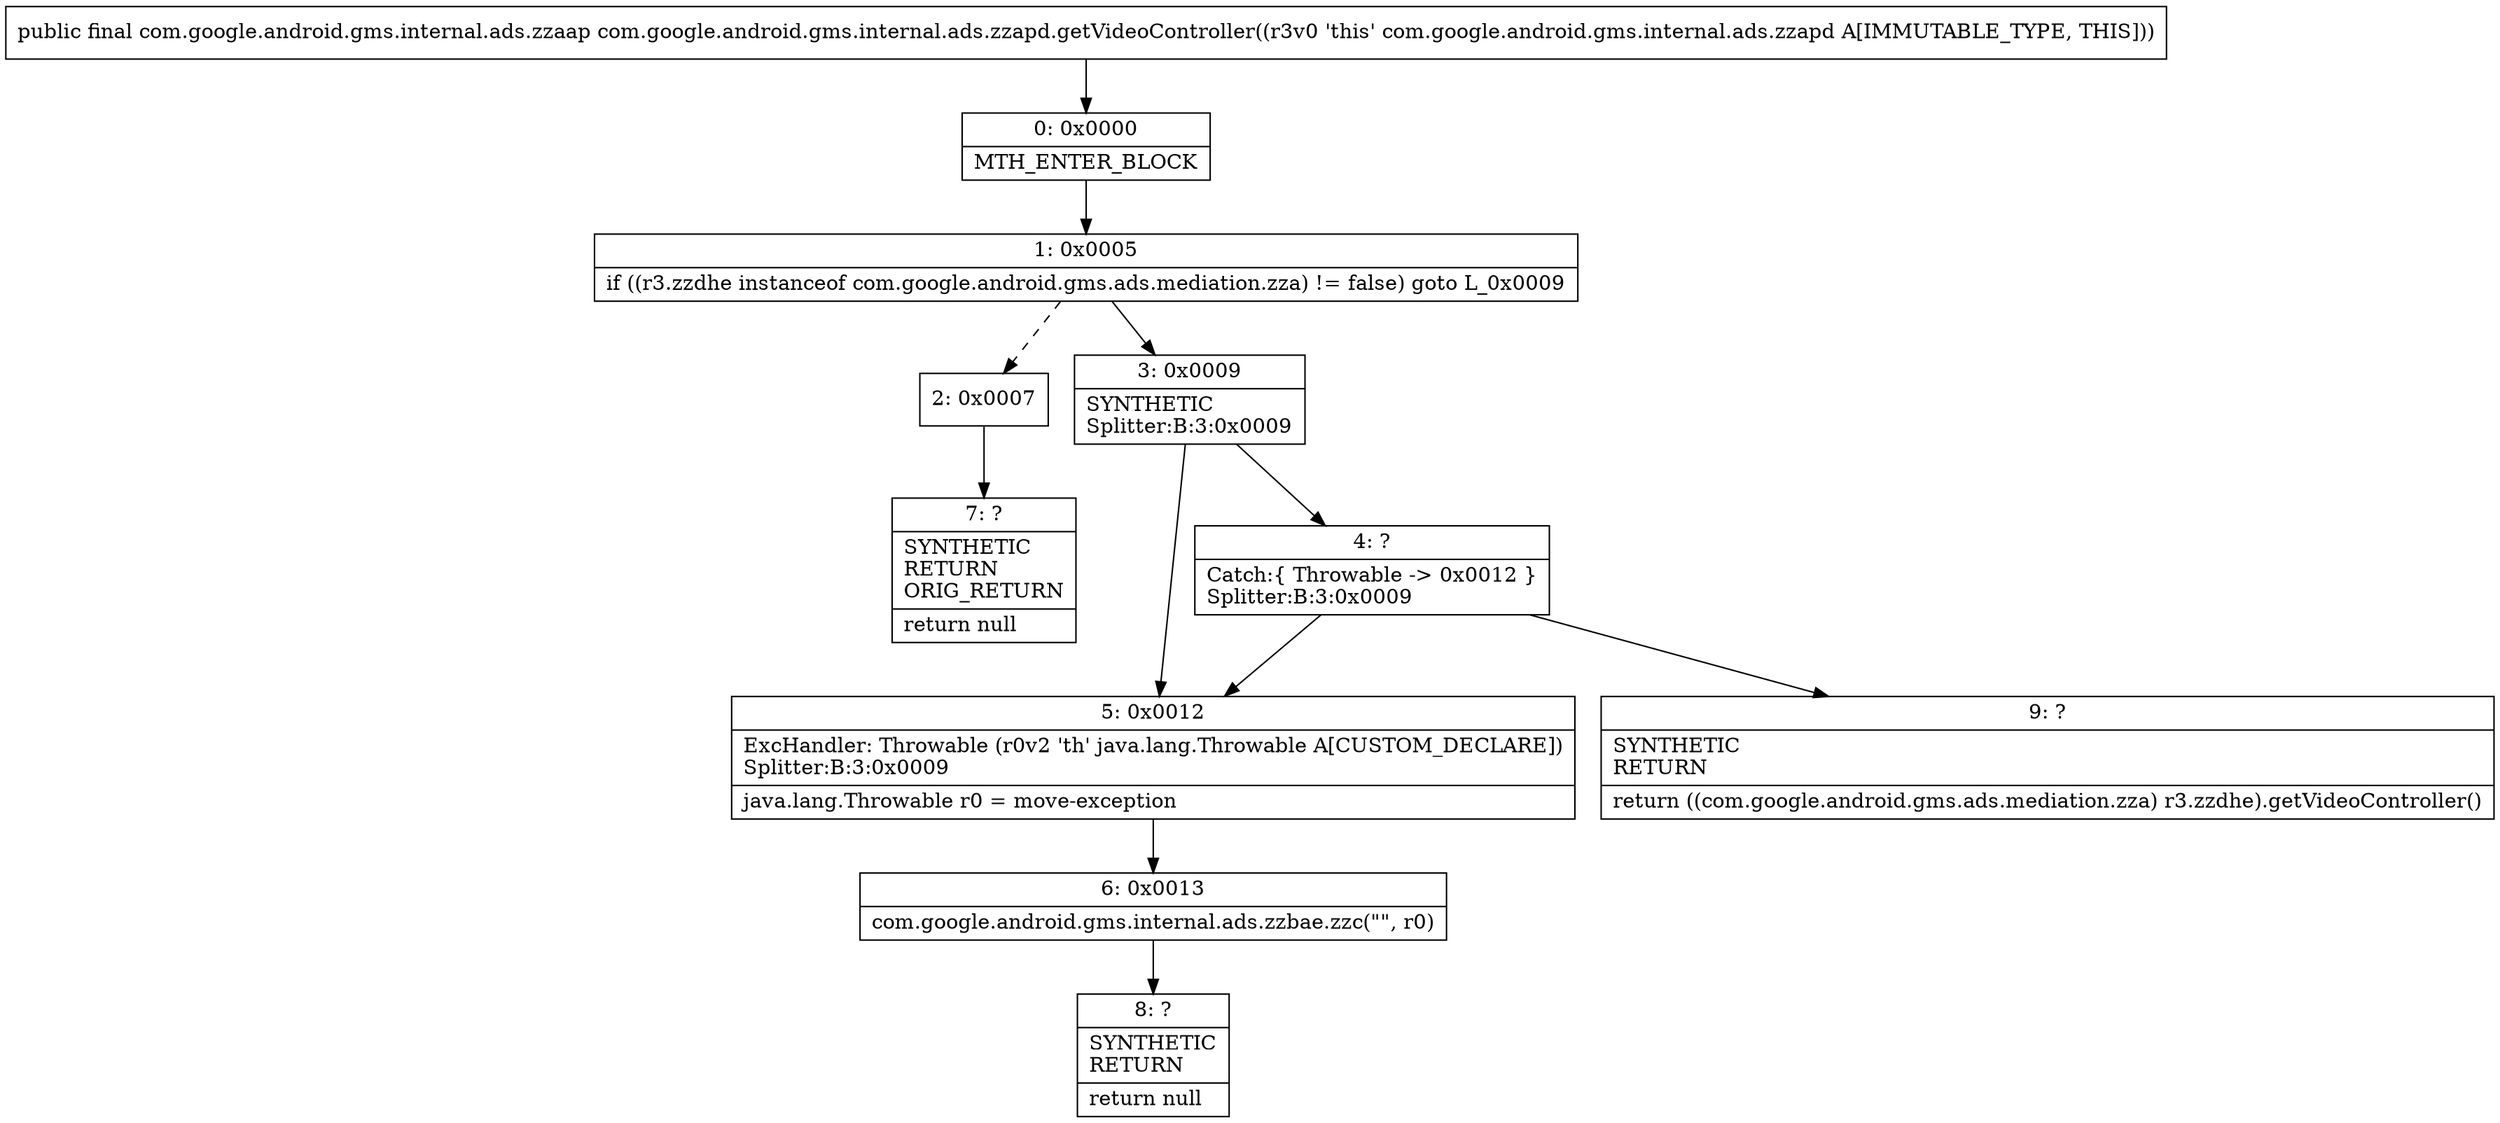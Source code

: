 digraph "CFG forcom.google.android.gms.internal.ads.zzapd.getVideoController()Lcom\/google\/android\/gms\/internal\/ads\/zzaap;" {
Node_0 [shape=record,label="{0\:\ 0x0000|MTH_ENTER_BLOCK\l}"];
Node_1 [shape=record,label="{1\:\ 0x0005|if ((r3.zzdhe instanceof com.google.android.gms.ads.mediation.zza) != false) goto L_0x0009\l}"];
Node_2 [shape=record,label="{2\:\ 0x0007}"];
Node_3 [shape=record,label="{3\:\ 0x0009|SYNTHETIC\lSplitter:B:3:0x0009\l}"];
Node_4 [shape=record,label="{4\:\ ?|Catch:\{ Throwable \-\> 0x0012 \}\lSplitter:B:3:0x0009\l}"];
Node_5 [shape=record,label="{5\:\ 0x0012|ExcHandler: Throwable (r0v2 'th' java.lang.Throwable A[CUSTOM_DECLARE])\lSplitter:B:3:0x0009\l|java.lang.Throwable r0 = move\-exception\l}"];
Node_6 [shape=record,label="{6\:\ 0x0013|com.google.android.gms.internal.ads.zzbae.zzc(\"\", r0)\l}"];
Node_7 [shape=record,label="{7\:\ ?|SYNTHETIC\lRETURN\lORIG_RETURN\l|return null\l}"];
Node_8 [shape=record,label="{8\:\ ?|SYNTHETIC\lRETURN\l|return null\l}"];
Node_9 [shape=record,label="{9\:\ ?|SYNTHETIC\lRETURN\l|return ((com.google.android.gms.ads.mediation.zza) r3.zzdhe).getVideoController()\l}"];
MethodNode[shape=record,label="{public final com.google.android.gms.internal.ads.zzaap com.google.android.gms.internal.ads.zzapd.getVideoController((r3v0 'this' com.google.android.gms.internal.ads.zzapd A[IMMUTABLE_TYPE, THIS])) }"];
MethodNode -> Node_0;
Node_0 -> Node_1;
Node_1 -> Node_2[style=dashed];
Node_1 -> Node_3;
Node_2 -> Node_7;
Node_3 -> Node_4;
Node_3 -> Node_5;
Node_4 -> Node_5;
Node_4 -> Node_9;
Node_5 -> Node_6;
Node_6 -> Node_8;
}

